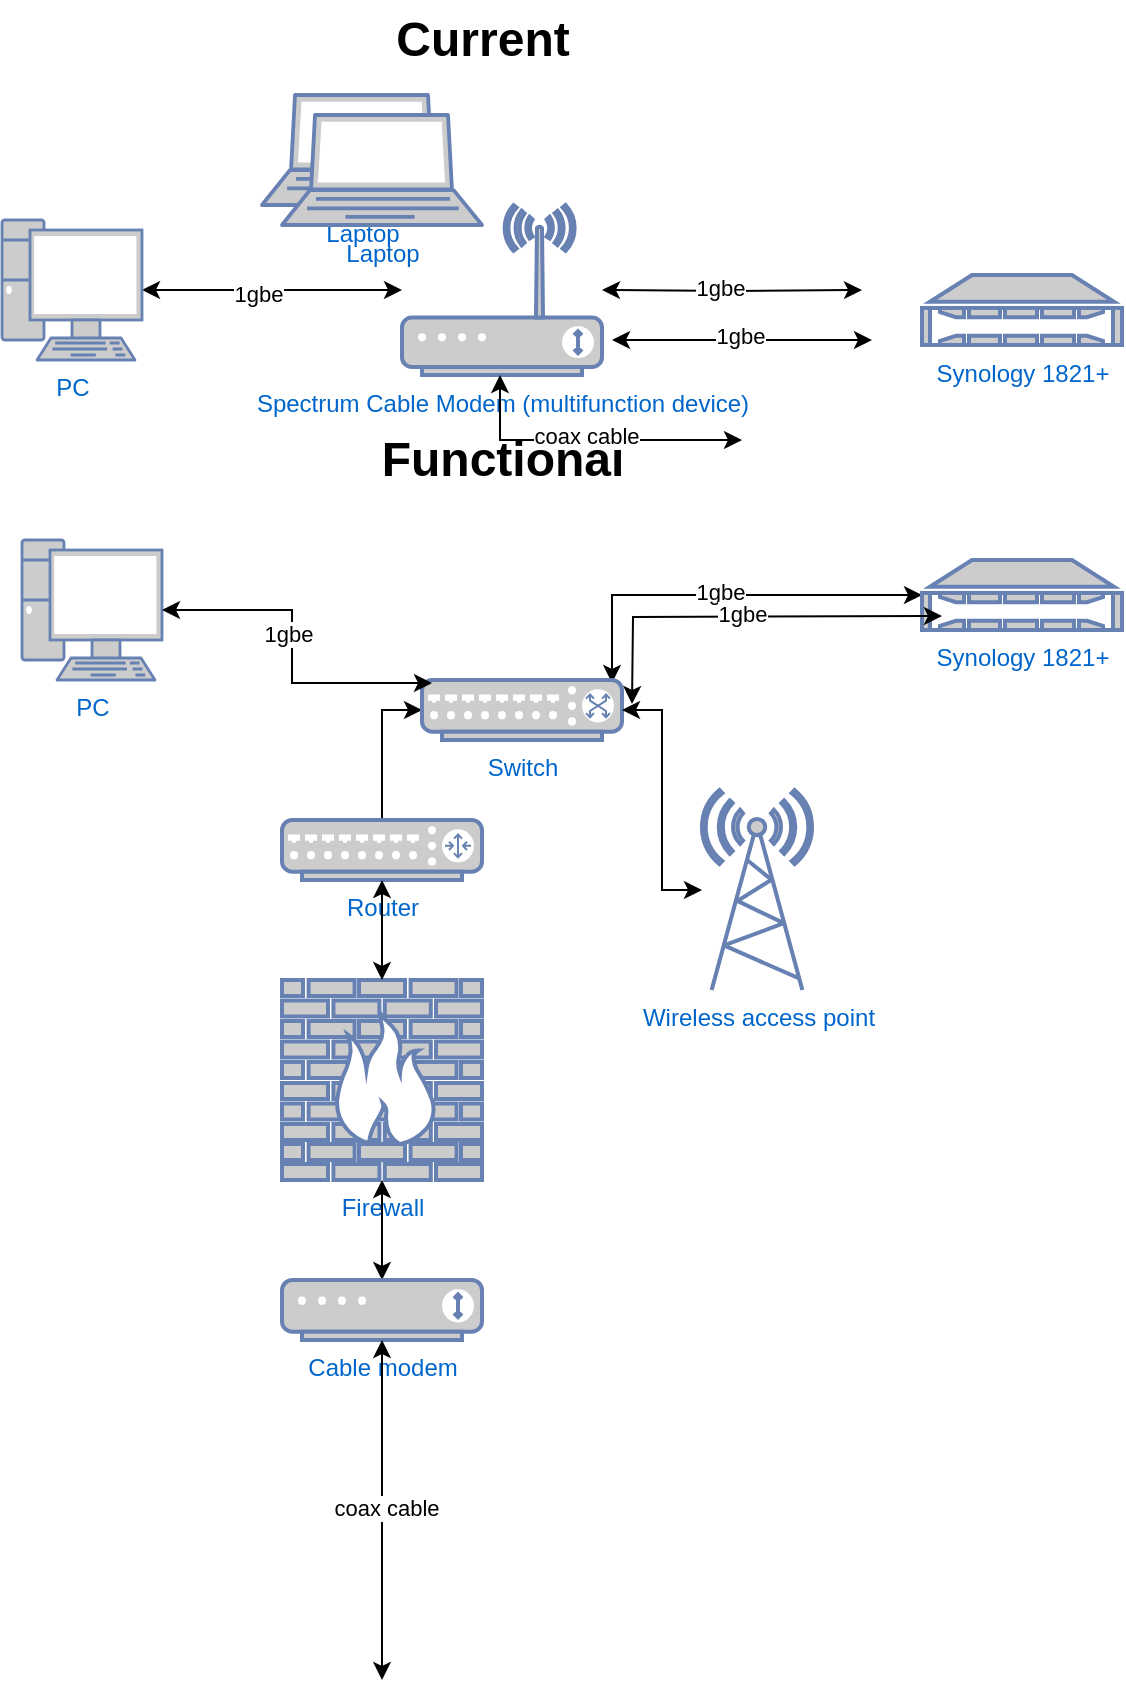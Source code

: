 <mxfile version="24.5.5" type="github">
  <diagram name="Page-1" id="WXMqCfQF9rJnC08O4d5a">
    <mxGraphModel dx="699" dy="1530" grid="1" gridSize="10" guides="1" tooltips="1" connect="1" arrows="1" fold="1" page="1" pageScale="1" pageWidth="850" pageHeight="1100" math="0" shadow="0">
      <root>
        <mxCell id="0" />
        <mxCell id="1" parent="0" />
        <mxCell id="G9D556FyMyx1McF1OM7r-12" style="edgeStyle=orthogonalEdgeStyle;rounded=0;orthogonalLoop=1;jettySize=auto;html=1;startArrow=classic;startFill=1;" edge="1" parent="1" source="G9D556FyMyx1McF1OM7r-2" target="G9D556FyMyx1McF1OM7r-7">
          <mxGeometry relative="1" as="geometry" />
        </mxCell>
        <mxCell id="G9D556FyMyx1McF1OM7r-15" value="1gbe" style="edgeLabel;html=1;align=center;verticalAlign=middle;resizable=0;points=[];" vertex="1" connectable="0" parent="G9D556FyMyx1McF1OM7r-12">
          <mxGeometry x="-0.108" y="-2" relative="1" as="geometry">
            <mxPoint as="offset" />
          </mxGeometry>
        </mxCell>
        <mxCell id="G9D556FyMyx1McF1OM7r-2" value="PC" style="fontColor=#0066CC;verticalAlign=top;verticalLabelPosition=bottom;labelPosition=center;align=center;html=1;outlineConnect=0;fillColor=#CCCCCC;strokeColor=#6881B3;gradientColor=none;gradientDirection=north;strokeWidth=2;shape=mxgraph.networks.pc;" vertex="1" parent="1">
          <mxGeometry x="40" y="140" width="70" height="70" as="geometry" />
        </mxCell>
        <mxCell id="G9D556FyMyx1McF1OM7r-3" value="Firewall" style="fontColor=#0066CC;verticalAlign=top;verticalLabelPosition=bottom;labelPosition=center;align=center;html=1;outlineConnect=0;fillColor=#CCCCCC;strokeColor=#6881B3;gradientColor=none;gradientDirection=north;strokeWidth=2;shape=mxgraph.networks.firewall;" vertex="1" parent="1">
          <mxGeometry x="180" y="520" width="100" height="100" as="geometry" />
        </mxCell>
        <mxCell id="G9D556FyMyx1McF1OM7r-11" style="edgeStyle=orthogonalEdgeStyle;rounded=0;orthogonalLoop=1;jettySize=auto;html=1;startArrow=classic;startFill=1;" edge="1" parent="1" target="G9D556FyMyx1McF1OM7r-7">
          <mxGeometry relative="1" as="geometry">
            <mxPoint x="470" y="175" as="sourcePoint" />
          </mxGeometry>
        </mxCell>
        <mxCell id="G9D556FyMyx1McF1OM7r-16" value="1gbe" style="edgeLabel;html=1;align=center;verticalAlign=middle;resizable=0;points=[];" vertex="1" connectable="0" parent="G9D556FyMyx1McF1OM7r-11">
          <mxGeometry x="0.092" y="-1" relative="1" as="geometry">
            <mxPoint as="offset" />
          </mxGeometry>
        </mxCell>
        <mxCell id="G9D556FyMyx1McF1OM7r-40" style="edgeStyle=orthogonalEdgeStyle;rounded=0;orthogonalLoop=1;jettySize=auto;html=1;startArrow=classic;startFill=1;" edge="1" parent="1" source="G9D556FyMyx1McF1OM7r-5" target="G9D556FyMyx1McF1OM7r-3">
          <mxGeometry relative="1" as="geometry" />
        </mxCell>
        <mxCell id="G9D556FyMyx1McF1OM7r-5" value="Cable modem" style="fontColor=#0066CC;verticalAlign=top;verticalLabelPosition=bottom;labelPosition=center;align=center;html=1;outlineConnect=0;fillColor=#CCCCCC;strokeColor=#6881B3;gradientColor=none;gradientDirection=north;strokeWidth=2;shape=mxgraph.networks.modem;" vertex="1" parent="1">
          <mxGeometry x="180" y="670" width="100" height="30" as="geometry" />
        </mxCell>
        <mxCell id="G9D556FyMyx1McF1OM7r-7" value="Spectrum Cable Modem (multifunction device)&lt;div&gt;&lt;br&gt;&lt;/div&gt;" style="fontColor=#0066CC;verticalAlign=top;verticalLabelPosition=bottom;labelPosition=center;align=center;html=1;outlineConnect=0;fillColor=#CCCCCC;strokeColor=#6881B3;gradientColor=none;gradientDirection=north;strokeWidth=2;shape=mxgraph.networks.wireless_modem;" vertex="1" parent="1">
          <mxGeometry x="240" y="132.5" width="100" height="85" as="geometry" />
        </mxCell>
        <mxCell id="G9D556FyMyx1McF1OM7r-8" value="Current" style="text;strokeColor=none;fillColor=none;html=1;fontSize=24;fontStyle=1;verticalAlign=middle;align=center;" vertex="1" parent="1">
          <mxGeometry x="230" y="30" width="100" height="40" as="geometry" />
        </mxCell>
        <mxCell id="G9D556FyMyx1McF1OM7r-14" style="edgeStyle=orthogonalEdgeStyle;rounded=0;orthogonalLoop=1;jettySize=auto;html=1;startArrow=classic;startFill=1;" edge="1" parent="1">
          <mxGeometry relative="1" as="geometry">
            <mxPoint x="475" y="200" as="sourcePoint" />
            <mxPoint x="345" y="200" as="targetPoint" />
          </mxGeometry>
        </mxCell>
        <mxCell id="G9D556FyMyx1McF1OM7r-17" value="1gbe" style="edgeLabel;html=1;align=center;verticalAlign=middle;resizable=0;points=[];" vertex="1" connectable="0" parent="G9D556FyMyx1McF1OM7r-14">
          <mxGeometry x="0.015" y="-2" relative="1" as="geometry">
            <mxPoint as="offset" />
          </mxGeometry>
        </mxCell>
        <mxCell id="G9D556FyMyx1McF1OM7r-20" value="PC" style="fontColor=#0066CC;verticalAlign=top;verticalLabelPosition=bottom;labelPosition=center;align=center;html=1;outlineConnect=0;fillColor=#CCCCCC;strokeColor=#6881B3;gradientColor=none;gradientDirection=north;strokeWidth=2;shape=mxgraph.networks.pc;" vertex="1" parent="1">
          <mxGeometry x="50" y="300" width="70" height="70" as="geometry" />
        </mxCell>
        <mxCell id="G9D556FyMyx1McF1OM7r-25" value="Functional" style="text;strokeColor=none;fillColor=none;html=1;fontSize=24;fontStyle=1;verticalAlign=middle;align=center;" vertex="1" parent="1">
          <mxGeometry x="240" y="240" width="100" height="40" as="geometry" />
        </mxCell>
        <mxCell id="G9D556FyMyx1McF1OM7r-26" style="edgeStyle=orthogonalEdgeStyle;rounded=0;orthogonalLoop=1;jettySize=auto;html=1;startArrow=classic;startFill=1;entryX=0.95;entryY=0.05;entryDx=0;entryDy=0;entryPerimeter=0;" edge="1" parent="1" source="G9D556FyMyx1McF1OM7r-45" target="G9D556FyMyx1McF1OM7r-29">
          <mxGeometry relative="1" as="geometry">
            <mxPoint x="485" y="360" as="sourcePoint" />
            <mxPoint x="355" y="360" as="targetPoint" />
          </mxGeometry>
        </mxCell>
        <mxCell id="G9D556FyMyx1McF1OM7r-27" value="1gbe" style="edgeLabel;html=1;align=center;verticalAlign=middle;resizable=0;points=[];" vertex="1" connectable="0" parent="G9D556FyMyx1McF1OM7r-26">
          <mxGeometry x="0.015" y="-2" relative="1" as="geometry">
            <mxPoint as="offset" />
          </mxGeometry>
        </mxCell>
        <mxCell id="G9D556FyMyx1McF1OM7r-42" style="edgeStyle=orthogonalEdgeStyle;rounded=0;orthogonalLoop=1;jettySize=auto;html=1;entryX=0;entryY=0.5;entryDx=0;entryDy=0;entryPerimeter=0;" edge="1" parent="1" source="G9D556FyMyx1McF1OM7r-28" target="G9D556FyMyx1McF1OM7r-29">
          <mxGeometry relative="1" as="geometry" />
        </mxCell>
        <mxCell id="G9D556FyMyx1McF1OM7r-28" value="Router" style="fontColor=#0066CC;verticalAlign=top;verticalLabelPosition=bottom;labelPosition=center;align=center;html=1;outlineConnect=0;fillColor=#CCCCCC;strokeColor=#6881B3;gradientColor=none;gradientDirection=north;strokeWidth=2;shape=mxgraph.networks.router;" vertex="1" parent="1">
          <mxGeometry x="180" y="440" width="100" height="30" as="geometry" />
        </mxCell>
        <mxCell id="G9D556FyMyx1McF1OM7r-29" value="Switch" style="fontColor=#0066CC;verticalAlign=top;verticalLabelPosition=bottom;labelPosition=center;align=center;html=1;outlineConnect=0;fillColor=#CCCCCC;strokeColor=#6881B3;gradientColor=none;gradientDirection=north;strokeWidth=2;shape=mxgraph.networks.switch;" vertex="1" parent="1">
          <mxGeometry x="250" y="370" width="100" height="30" as="geometry" />
        </mxCell>
        <mxCell id="G9D556FyMyx1McF1OM7r-43" style="edgeStyle=orthogonalEdgeStyle;rounded=0;orthogonalLoop=1;jettySize=auto;html=1;startArrow=classic;startFill=1;entryX=1;entryY=0.5;entryDx=0;entryDy=0;entryPerimeter=0;" edge="1" parent="1" source="G9D556FyMyx1McF1OM7r-30" target="G9D556FyMyx1McF1OM7r-29">
          <mxGeometry relative="1" as="geometry">
            <mxPoint x="370" y="400" as="targetPoint" />
          </mxGeometry>
        </mxCell>
        <mxCell id="G9D556FyMyx1McF1OM7r-30" value="Wireless access point" style="fontColor=#0066CC;verticalAlign=top;verticalLabelPosition=bottom;labelPosition=center;align=center;html=1;outlineConnect=0;fillColor=#CCCCCC;strokeColor=#6881B3;gradientColor=none;gradientDirection=north;strokeWidth=2;shape=mxgraph.networks.radio_tower;" vertex="1" parent="1">
          <mxGeometry x="390" y="425" width="55" height="100" as="geometry" />
        </mxCell>
        <mxCell id="G9D556FyMyx1McF1OM7r-31" style="edgeStyle=orthogonalEdgeStyle;rounded=0;orthogonalLoop=1;jettySize=auto;html=1;startArrow=classic;startFill=1;exitX=1;exitY=0.5;exitDx=0;exitDy=0;exitPerimeter=0;entryX=0.05;entryY=0.05;entryDx=0;entryDy=0;entryPerimeter=0;" edge="1" parent="1" source="G9D556FyMyx1McF1OM7r-20" target="G9D556FyMyx1McF1OM7r-29">
          <mxGeometry relative="1" as="geometry">
            <mxPoint x="180" y="390" as="sourcePoint" />
            <mxPoint x="330" y="383" as="targetPoint" />
          </mxGeometry>
        </mxCell>
        <mxCell id="G9D556FyMyx1McF1OM7r-32" value="1gbe" style="edgeLabel;html=1;align=center;verticalAlign=middle;resizable=0;points=[];" vertex="1" connectable="0" parent="G9D556FyMyx1McF1OM7r-31">
          <mxGeometry x="-0.108" y="-2" relative="1" as="geometry">
            <mxPoint as="offset" />
          </mxGeometry>
        </mxCell>
        <mxCell id="G9D556FyMyx1McF1OM7r-36" style="edgeStyle=orthogonalEdgeStyle;rounded=0;orthogonalLoop=1;jettySize=auto;html=1;startArrow=classic;startFill=1;" edge="1" parent="1">
          <mxGeometry relative="1" as="geometry">
            <mxPoint x="410" y="250" as="sourcePoint" />
            <mxPoint x="289" y="217.5" as="targetPoint" />
            <Array as="points">
              <mxPoint x="289" y="250" />
            </Array>
          </mxGeometry>
        </mxCell>
        <mxCell id="G9D556FyMyx1McF1OM7r-37" value="coax cable" style="edgeLabel;html=1;align=center;verticalAlign=middle;resizable=0;points=[];" vertex="1" connectable="0" parent="G9D556FyMyx1McF1OM7r-36">
          <mxGeometry x="0.015" y="-2" relative="1" as="geometry">
            <mxPoint as="offset" />
          </mxGeometry>
        </mxCell>
        <mxCell id="G9D556FyMyx1McF1OM7r-38" style="edgeStyle=orthogonalEdgeStyle;rounded=0;orthogonalLoop=1;jettySize=auto;html=1;startArrow=classic;startFill=1;" edge="1" parent="1" target="G9D556FyMyx1McF1OM7r-5">
          <mxGeometry relative="1" as="geometry">
            <mxPoint x="230" y="870" as="sourcePoint" />
            <mxPoint x="230" y="718" as="targetPoint" />
            <Array as="points">
              <mxPoint x="230" y="860" />
            </Array>
          </mxGeometry>
        </mxCell>
        <mxCell id="G9D556FyMyx1McF1OM7r-39" value="coax cable" style="edgeLabel;html=1;align=center;verticalAlign=middle;resizable=0;points=[];" vertex="1" connectable="0" parent="G9D556FyMyx1McF1OM7r-38">
          <mxGeometry x="0.015" y="-2" relative="1" as="geometry">
            <mxPoint as="offset" />
          </mxGeometry>
        </mxCell>
        <mxCell id="G9D556FyMyx1McF1OM7r-41" style="edgeStyle=orthogonalEdgeStyle;rounded=0;orthogonalLoop=1;jettySize=auto;html=1;entryX=0.5;entryY=1;entryDx=0;entryDy=0;entryPerimeter=0;startArrow=classic;startFill=1;" edge="1" parent="1" source="G9D556FyMyx1McF1OM7r-3" target="G9D556FyMyx1McF1OM7r-28">
          <mxGeometry relative="1" as="geometry" />
        </mxCell>
        <mxCell id="G9D556FyMyx1McF1OM7r-44" value="Synology 1821+" style="fontColor=#0066CC;verticalAlign=top;verticalLabelPosition=bottom;labelPosition=center;align=center;html=1;outlineConnect=0;fillColor=#CCCCCC;strokeColor=#6881B3;gradientColor=none;gradientDirection=north;strokeWidth=2;shape=mxgraph.networks.nas_filer;" vertex="1" parent="1">
          <mxGeometry x="500" y="167.5" width="100" height="35" as="geometry" />
        </mxCell>
        <mxCell id="G9D556FyMyx1McF1OM7r-45" value="Synology 1821+" style="fontColor=#0066CC;verticalAlign=top;verticalLabelPosition=bottom;labelPosition=center;align=center;html=1;outlineConnect=0;fillColor=#CCCCCC;strokeColor=#6881B3;gradientColor=none;gradientDirection=north;strokeWidth=2;shape=mxgraph.networks.nas_filer;" vertex="1" parent="1">
          <mxGeometry x="500" y="310" width="100" height="35" as="geometry" />
        </mxCell>
        <mxCell id="G9D556FyMyx1McF1OM7r-46" style="edgeStyle=orthogonalEdgeStyle;rounded=0;orthogonalLoop=1;jettySize=auto;html=1;startArrow=classic;startFill=1;entryX=0.95;entryY=0.05;entryDx=0;entryDy=0;entryPerimeter=0;" edge="1" parent="1">
          <mxGeometry relative="1" as="geometry">
            <mxPoint x="510" y="338" as="sourcePoint" />
            <mxPoint x="355" y="382" as="targetPoint" />
          </mxGeometry>
        </mxCell>
        <mxCell id="G9D556FyMyx1McF1OM7r-47" value="1gbe" style="edgeLabel;html=1;align=center;verticalAlign=middle;resizable=0;points=[];" vertex="1" connectable="0" parent="G9D556FyMyx1McF1OM7r-46">
          <mxGeometry x="0.015" y="-2" relative="1" as="geometry">
            <mxPoint as="offset" />
          </mxGeometry>
        </mxCell>
        <mxCell id="G9D556FyMyx1McF1OM7r-48" value="Laptop&lt;div&gt;&lt;br&gt;&lt;/div&gt;" style="fontColor=#0066CC;verticalAlign=top;verticalLabelPosition=bottom;labelPosition=center;align=center;html=1;outlineConnect=0;fillColor=#CCCCCC;strokeColor=#6881B3;gradientColor=none;gradientDirection=north;strokeWidth=2;shape=mxgraph.networks.laptop;" vertex="1" parent="1">
          <mxGeometry x="170" y="77.5" width="100" height="55" as="geometry" />
        </mxCell>
        <mxCell id="G9D556FyMyx1McF1OM7r-49" value="Laptop&lt;div&gt;&lt;br&gt;&lt;/div&gt;" style="fontColor=#0066CC;verticalAlign=top;verticalLabelPosition=bottom;labelPosition=center;align=center;html=1;outlineConnect=0;fillColor=#CCCCCC;strokeColor=#6881B3;gradientColor=none;gradientDirection=north;strokeWidth=2;shape=mxgraph.networks.laptop;" vertex="1" parent="1">
          <mxGeometry x="180" y="87.5" width="100" height="55" as="geometry" />
        </mxCell>
      </root>
    </mxGraphModel>
  </diagram>
</mxfile>
